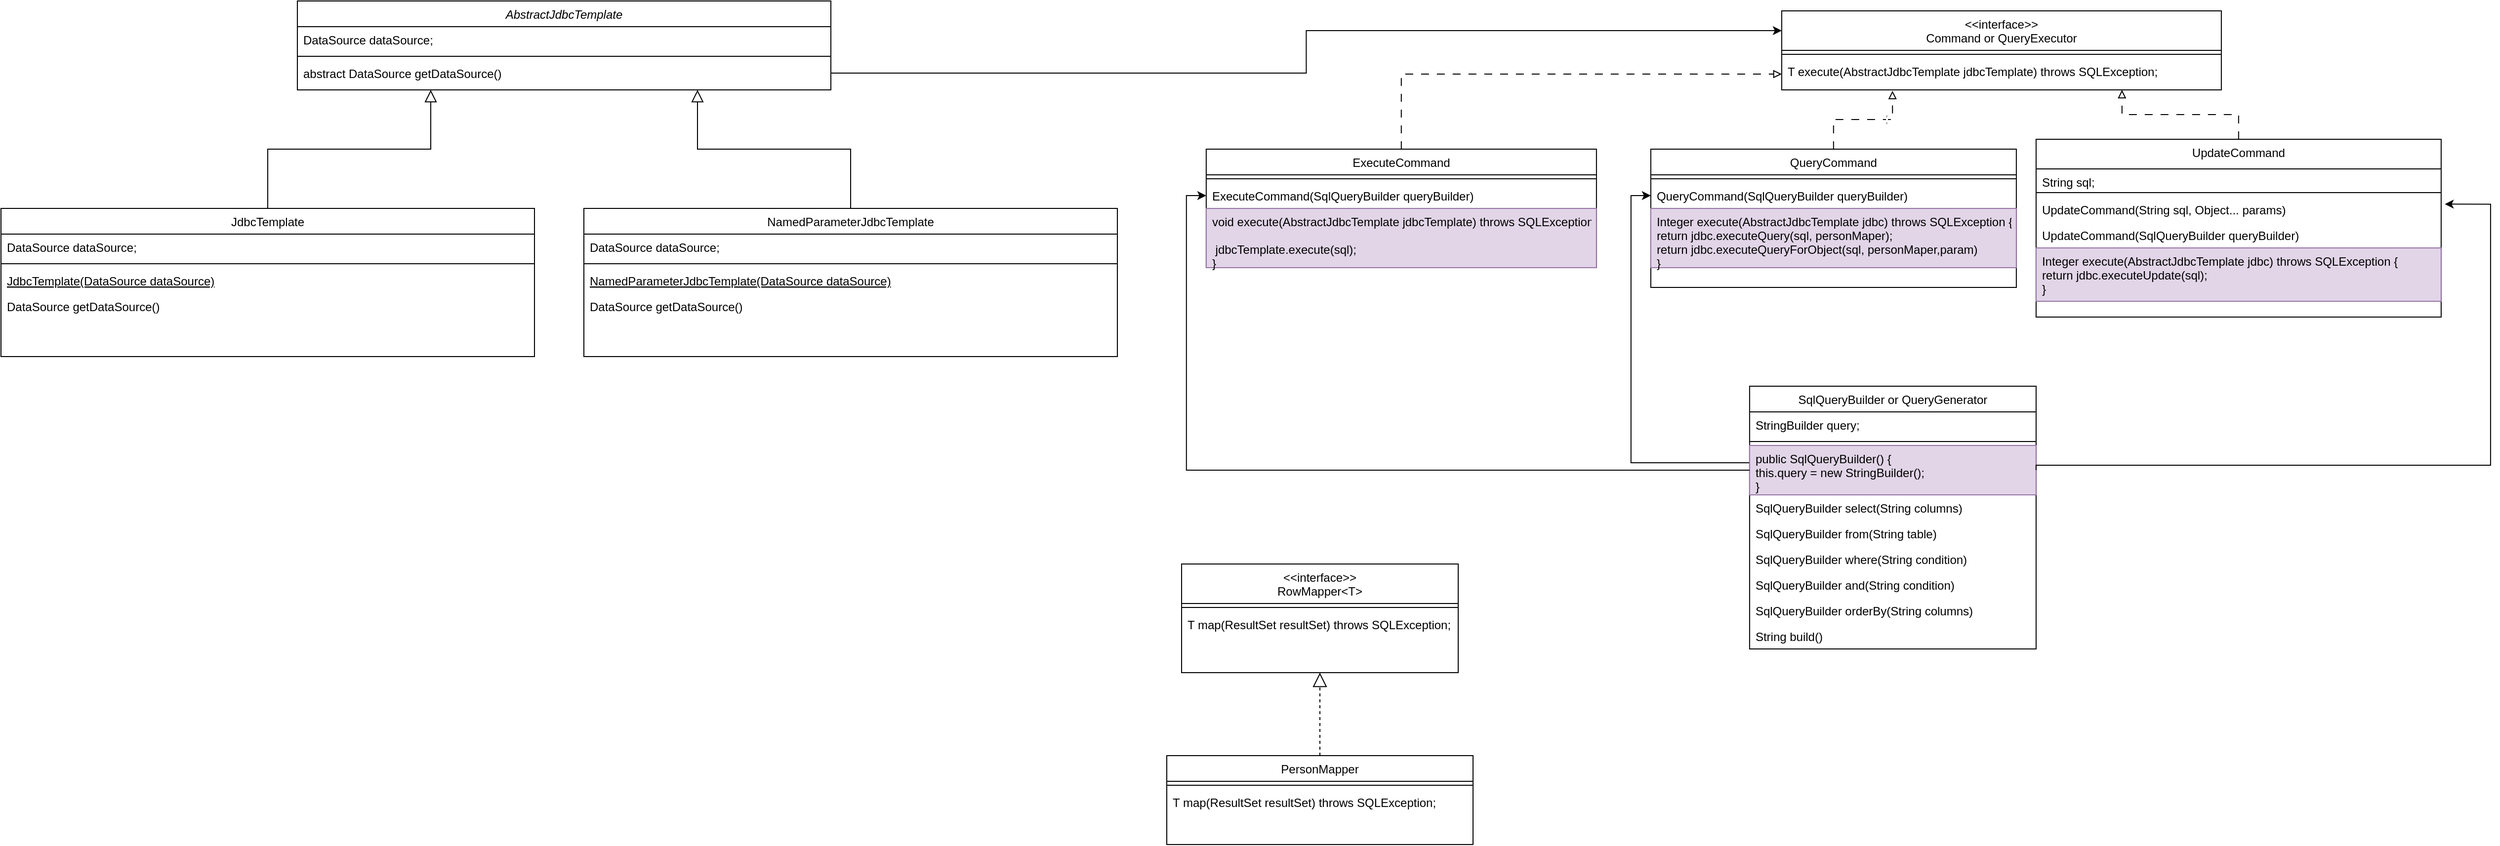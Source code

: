 <mxfile version="21.6.5" type="github">
  <diagram id="C5RBs43oDa-KdzZeNtuy" name="Page-1">
    <mxGraphModel dx="2429" dy="908" grid="1" gridSize="10" guides="1" tooltips="1" connect="1" arrows="1" fold="1" page="1" pageScale="1" pageWidth="827" pageHeight="1169" math="0" shadow="0">
      <root>
        <mxCell id="WIyWlLk6GJQsqaUBKTNV-0" />
        <mxCell id="WIyWlLk6GJQsqaUBKTNV-1" parent="WIyWlLk6GJQsqaUBKTNV-0" />
        <mxCell id="zkfFHV4jXpPFQw0GAbJ--0" value="AbstractJdbcTemplate" style="swimlane;fontStyle=2;align=center;verticalAlign=top;childLayout=stackLayout;horizontal=1;startSize=26;horizontalStack=0;resizeParent=1;resizeLast=0;collapsible=1;marginBottom=0;rounded=0;shadow=0;strokeWidth=1;" parent="WIyWlLk6GJQsqaUBKTNV-1" vertex="1">
          <mxGeometry x="50" y="150" width="540" height="90" as="geometry">
            <mxRectangle x="160" y="150" width="160" height="26" as="alternateBounds" />
          </mxGeometry>
        </mxCell>
        <mxCell id="zkfFHV4jXpPFQw0GAbJ--3" value="DataSource dataSource;" style="text;align=left;verticalAlign=top;spacingLeft=4;spacingRight=4;overflow=hidden;rotatable=0;points=[[0,0.5],[1,0.5]];portConstraint=eastwest;rounded=0;shadow=0;html=0;" parent="zkfFHV4jXpPFQw0GAbJ--0" vertex="1">
          <mxGeometry y="26" width="540" height="26" as="geometry" />
        </mxCell>
        <mxCell id="zkfFHV4jXpPFQw0GAbJ--4" value="" style="line;html=1;strokeWidth=1;align=left;verticalAlign=middle;spacingTop=-1;spacingLeft=3;spacingRight=3;rotatable=0;labelPosition=right;points=[];portConstraint=eastwest;" parent="zkfFHV4jXpPFQw0GAbJ--0" vertex="1">
          <mxGeometry y="52" width="540" height="8" as="geometry" />
        </mxCell>
        <mxCell id="zkfFHV4jXpPFQw0GAbJ--5" value="abstract DataSource getDataSource()" style="text;align=left;verticalAlign=top;spacingLeft=4;spacingRight=4;overflow=hidden;rotatable=0;points=[[0,0.5],[1,0.5]];portConstraint=eastwest;" parent="zkfFHV4jXpPFQw0GAbJ--0" vertex="1">
          <mxGeometry y="60" width="540" height="26" as="geometry" />
        </mxCell>
        <mxCell id="zkfFHV4jXpPFQw0GAbJ--6" value="JdbcTemplate" style="swimlane;fontStyle=0;align=center;verticalAlign=top;childLayout=stackLayout;horizontal=1;startSize=26;horizontalStack=0;resizeParent=1;resizeLast=0;collapsible=1;marginBottom=0;rounded=0;shadow=0;strokeWidth=1;" parent="WIyWlLk6GJQsqaUBKTNV-1" vertex="1">
          <mxGeometry x="-250" y="360" width="540" height="150" as="geometry">
            <mxRectangle x="130" y="380" width="160" height="26" as="alternateBounds" />
          </mxGeometry>
        </mxCell>
        <mxCell id="zkfFHV4jXpPFQw0GAbJ--7" value="DataSource dataSource;" style="text;align=left;verticalAlign=top;spacingLeft=4;spacingRight=4;overflow=hidden;rotatable=0;points=[[0,0.5],[1,0.5]];portConstraint=eastwest;" parent="zkfFHV4jXpPFQw0GAbJ--6" vertex="1">
          <mxGeometry y="26" width="540" height="26" as="geometry" />
        </mxCell>
        <mxCell id="zkfFHV4jXpPFQw0GAbJ--9" value="" style="line;html=1;strokeWidth=1;align=left;verticalAlign=middle;spacingTop=-1;spacingLeft=3;spacingRight=3;rotatable=0;labelPosition=right;points=[];portConstraint=eastwest;" parent="zkfFHV4jXpPFQw0GAbJ--6" vertex="1">
          <mxGeometry y="52" width="540" height="8" as="geometry" />
        </mxCell>
        <mxCell id="zkfFHV4jXpPFQw0GAbJ--10" value="JdbcTemplate(DataSource dataSource)" style="text;align=left;verticalAlign=top;spacingLeft=4;spacingRight=4;overflow=hidden;rotatable=0;points=[[0,0.5],[1,0.5]];portConstraint=eastwest;fontStyle=4" parent="zkfFHV4jXpPFQw0GAbJ--6" vertex="1">
          <mxGeometry y="60" width="540" height="26" as="geometry" />
        </mxCell>
        <mxCell id="zkfFHV4jXpPFQw0GAbJ--11" value="DataSource getDataSource()" style="text;align=left;verticalAlign=top;spacingLeft=4;spacingRight=4;overflow=hidden;rotatable=0;points=[[0,0.5],[1,0.5]];portConstraint=eastwest;" parent="zkfFHV4jXpPFQw0GAbJ--6" vertex="1">
          <mxGeometry y="86" width="540" height="26" as="geometry" />
        </mxCell>
        <mxCell id="zkfFHV4jXpPFQw0GAbJ--12" value="" style="endArrow=block;endSize=10;endFill=0;shadow=0;strokeWidth=1;rounded=0;edgeStyle=elbowEdgeStyle;elbow=vertical;entryX=0.25;entryY=1;entryDx=0;entryDy=0;" parent="WIyWlLk6GJQsqaUBKTNV-1" source="zkfFHV4jXpPFQw0GAbJ--6" target="zkfFHV4jXpPFQw0GAbJ--0" edge="1">
          <mxGeometry width="160" relative="1" as="geometry">
            <mxPoint x="200" y="203" as="sourcePoint" />
            <mxPoint x="250" y="240" as="targetPoint" />
          </mxGeometry>
        </mxCell>
        <mxCell id="zkfFHV4jXpPFQw0GAbJ--16" value="" style="endArrow=block;endSize=10;endFill=0;shadow=0;strokeWidth=1;rounded=0;edgeStyle=elbowEdgeStyle;elbow=vertical;entryX=0.75;entryY=1;entryDx=0;entryDy=0;exitX=0.5;exitY=0;exitDx=0;exitDy=0;" parent="WIyWlLk6GJQsqaUBKTNV-1" source="AwvdgEHr_6fY2VEGVoxY-78" target="zkfFHV4jXpPFQw0GAbJ--0" edge="1">
          <mxGeometry width="160" relative="1" as="geometry">
            <mxPoint x="720" y="420" as="sourcePoint" />
            <mxPoint x="340" y="260" as="targetPoint" />
          </mxGeometry>
        </mxCell>
        <mxCell id="zkfFHV4jXpPFQw0GAbJ--17" value="PersonMapper" style="swimlane;fontStyle=0;align=center;verticalAlign=top;childLayout=stackLayout;horizontal=1;startSize=26;horizontalStack=0;resizeParent=1;resizeLast=0;collapsible=1;marginBottom=0;rounded=0;shadow=0;strokeWidth=1;" parent="WIyWlLk6GJQsqaUBKTNV-1" vertex="1">
          <mxGeometry x="930" y="914" width="310" height="90" as="geometry">
            <mxRectangle x="550" y="140" width="160" height="26" as="alternateBounds" />
          </mxGeometry>
        </mxCell>
        <mxCell id="zkfFHV4jXpPFQw0GAbJ--23" value="" style="line;html=1;strokeWidth=1;align=left;verticalAlign=middle;spacingTop=-1;spacingLeft=3;spacingRight=3;rotatable=0;labelPosition=right;points=[];portConstraint=eastwest;" parent="zkfFHV4jXpPFQw0GAbJ--17" vertex="1">
          <mxGeometry y="26" width="310" height="8" as="geometry" />
        </mxCell>
        <mxCell id="zkfFHV4jXpPFQw0GAbJ--25" value="T map(ResultSet resultSet) throws SQLException;" style="text;align=left;verticalAlign=top;spacingLeft=4;spacingRight=4;overflow=hidden;rotatable=0;points=[[0,0.5],[1,0.5]];portConstraint=eastwest;" parent="zkfFHV4jXpPFQw0GAbJ--17" vertex="1">
          <mxGeometry y="34" width="310" height="26" as="geometry" />
        </mxCell>
        <mxCell id="AwvdgEHr_6fY2VEGVoxY-12" value="&lt;&lt;interface&gt;&gt;&#xa;RowMapper&lt;T&gt;" style="swimlane;fontStyle=0;align=center;verticalAlign=top;childLayout=stackLayout;horizontal=1;startSize=40;horizontalStack=0;resizeParent=1;resizeLast=0;collapsible=1;marginBottom=0;rounded=0;shadow=0;strokeWidth=1;" parent="WIyWlLk6GJQsqaUBKTNV-1" vertex="1">
          <mxGeometry x="945" y="720" width="280" height="110" as="geometry">
            <mxRectangle x="550" y="140" width="160" height="26" as="alternateBounds" />
          </mxGeometry>
        </mxCell>
        <mxCell id="AwvdgEHr_6fY2VEGVoxY-18" value="" style="line;html=1;strokeWidth=1;align=left;verticalAlign=middle;spacingTop=-1;spacingLeft=3;spacingRight=3;rotatable=0;labelPosition=right;points=[];portConstraint=eastwest;" parent="AwvdgEHr_6fY2VEGVoxY-12" vertex="1">
          <mxGeometry y="40" width="280" height="8" as="geometry" />
        </mxCell>
        <mxCell id="AwvdgEHr_6fY2VEGVoxY-19" value="T map(ResultSet resultSet) throws SQLException;" style="text;align=left;verticalAlign=top;spacingLeft=4;spacingRight=4;overflow=hidden;rotatable=0;points=[[0,0.5],[1,0.5]];portConstraint=eastwest;" parent="AwvdgEHr_6fY2VEGVoxY-12" vertex="1">
          <mxGeometry y="48" width="280" height="26" as="geometry" />
        </mxCell>
        <mxCell id="AwvdgEHr_6fY2VEGVoxY-66" style="edgeStyle=orthogonalEdgeStyle;rounded=0;orthogonalLoop=1;jettySize=auto;html=1;entryX=0;entryY=0.5;entryDx=0;entryDy=0;exitX=0.002;exitY=0.35;exitDx=0;exitDy=0;exitPerimeter=0;" parent="WIyWlLk6GJQsqaUBKTNV-1" source="AwvdgEHr_6fY2VEGVoxY-28" target="AwvdgEHr_6fY2VEGVoxY-57" edge="1">
          <mxGeometry relative="1" as="geometry">
            <mxPoint x="2099.94" y="380" as="sourcePoint" />
          </mxGeometry>
        </mxCell>
        <mxCell id="AwvdgEHr_6fY2VEGVoxY-21" value="SqlQueryBuilder or QueryGenerator" style="swimlane;fontStyle=0;align=center;verticalAlign=top;childLayout=stackLayout;horizontal=1;startSize=26;horizontalStack=0;resizeParent=1;resizeLast=0;collapsible=1;marginBottom=0;rounded=0;shadow=0;strokeWidth=1;" parent="WIyWlLk6GJQsqaUBKTNV-1" vertex="1">
          <mxGeometry x="1519.94" y="540" width="290" height="266" as="geometry">
            <mxRectangle x="550" y="140" width="160" height="26" as="alternateBounds" />
          </mxGeometry>
        </mxCell>
        <mxCell id="AwvdgEHr_6fY2VEGVoxY-23" value="StringBuilder query;" style="text;align=left;verticalAlign=top;spacingLeft=4;spacingRight=4;overflow=hidden;rotatable=0;points=[[0,0.5],[1,0.5]];portConstraint=eastwest;rounded=0;shadow=0;html=0;" parent="AwvdgEHr_6fY2VEGVoxY-21" vertex="1">
          <mxGeometry y="26" width="290" height="26" as="geometry" />
        </mxCell>
        <mxCell id="AwvdgEHr_6fY2VEGVoxY-27" value="" style="line;html=1;strokeWidth=1;align=left;verticalAlign=middle;spacingTop=-1;spacingLeft=3;spacingRight=3;rotatable=0;labelPosition=right;points=[];portConstraint=eastwest;" parent="AwvdgEHr_6fY2VEGVoxY-21" vertex="1">
          <mxGeometry y="52" width="290" height="8" as="geometry" />
        </mxCell>
        <mxCell id="AwvdgEHr_6fY2VEGVoxY-28" value="public SqlQueryBuilder() {&#xa;    this.query = new StringBuilder();&#xa;}" style="text;align=left;verticalAlign=top;spacingLeft=4;spacingRight=4;overflow=hidden;rotatable=0;points=[[0,0.5],[1,0.5]];portConstraint=eastwest;fillColor=#e1d5e7;strokeColor=#9673a6;" parent="AwvdgEHr_6fY2VEGVoxY-21" vertex="1">
          <mxGeometry y="60" width="290" height="50" as="geometry" />
        </mxCell>
        <mxCell id="AwvdgEHr_6fY2VEGVoxY-29" value="SqlQueryBuilder select(String columns)" style="text;align=left;verticalAlign=top;spacingLeft=4;spacingRight=4;overflow=hidden;rotatable=0;points=[[0,0.5],[1,0.5]];portConstraint=eastwest;" parent="AwvdgEHr_6fY2VEGVoxY-21" vertex="1">
          <mxGeometry y="110" width="290" height="26" as="geometry" />
        </mxCell>
        <mxCell id="AwvdgEHr_6fY2VEGVoxY-39" value="SqlQueryBuilder from(String table)" style="text;align=left;verticalAlign=top;spacingLeft=4;spacingRight=4;overflow=hidden;rotatable=0;points=[[0,0.5],[1,0.5]];portConstraint=eastwest;" parent="AwvdgEHr_6fY2VEGVoxY-21" vertex="1">
          <mxGeometry y="136" width="290" height="26" as="geometry" />
        </mxCell>
        <mxCell id="AwvdgEHr_6fY2VEGVoxY-40" value="SqlQueryBuilder where(String condition)" style="text;align=left;verticalAlign=top;spacingLeft=4;spacingRight=4;overflow=hidden;rotatable=0;points=[[0,0.5],[1,0.5]];portConstraint=eastwest;" parent="AwvdgEHr_6fY2VEGVoxY-21" vertex="1">
          <mxGeometry y="162" width="290" height="26" as="geometry" />
        </mxCell>
        <mxCell id="AwvdgEHr_6fY2VEGVoxY-41" value="SqlQueryBuilder and(String condition)" style="text;align=left;verticalAlign=top;spacingLeft=4;spacingRight=4;overflow=hidden;rotatable=0;points=[[0,0.5],[1,0.5]];portConstraint=eastwest;" parent="AwvdgEHr_6fY2VEGVoxY-21" vertex="1">
          <mxGeometry y="188" width="290" height="26" as="geometry" />
        </mxCell>
        <mxCell id="AwvdgEHr_6fY2VEGVoxY-42" value="SqlQueryBuilder orderBy(String columns)" style="text;align=left;verticalAlign=top;spacingLeft=4;spacingRight=4;overflow=hidden;rotatable=0;points=[[0,0.5],[1,0.5]];portConstraint=eastwest;" parent="AwvdgEHr_6fY2VEGVoxY-21" vertex="1">
          <mxGeometry y="214" width="290" height="26" as="geometry" />
        </mxCell>
        <mxCell id="AwvdgEHr_6fY2VEGVoxY-43" value="String build()" style="text;align=left;verticalAlign=top;spacingLeft=4;spacingRight=4;overflow=hidden;rotatable=0;points=[[0,0.5],[1,0.5]];portConstraint=eastwest;" parent="AwvdgEHr_6fY2VEGVoxY-21" vertex="1">
          <mxGeometry y="240" width="290" height="26" as="geometry" />
        </mxCell>
        <mxCell id="AwvdgEHr_6fY2VEGVoxY-32" value="" style="endArrow=block;dashed=1;endFill=0;endSize=12;html=1;rounded=0;entryX=0.5;entryY=1;entryDx=0;entryDy=0;exitX=0.5;exitY=0;exitDx=0;exitDy=0;" parent="WIyWlLk6GJQsqaUBKTNV-1" source="zkfFHV4jXpPFQw0GAbJ--17" target="AwvdgEHr_6fY2VEGVoxY-12" edge="1">
          <mxGeometry width="160" relative="1" as="geometry">
            <mxPoint x="765" y="1064" as="sourcePoint" />
            <mxPoint x="925" y="1064" as="targetPoint" />
            <Array as="points" />
          </mxGeometry>
        </mxCell>
        <mxCell id="AwvdgEHr_6fY2VEGVoxY-44" value="&lt;&lt;interface&gt;&gt;&#xa;Command or QueryExecutor" style="swimlane;fontStyle=0;align=center;verticalAlign=top;childLayout=stackLayout;horizontal=1;startSize=40;horizontalStack=0;resizeParent=1;resizeLast=0;collapsible=1;marginBottom=0;rounded=0;shadow=0;strokeWidth=1;" parent="WIyWlLk6GJQsqaUBKTNV-1" vertex="1">
          <mxGeometry x="1552.44" y="160" width="445" height="80" as="geometry">
            <mxRectangle x="550" y="140" width="160" height="26" as="alternateBounds" />
          </mxGeometry>
        </mxCell>
        <mxCell id="AwvdgEHr_6fY2VEGVoxY-46" value="" style="line;html=1;strokeWidth=1;align=left;verticalAlign=middle;spacingTop=-1;spacingLeft=3;spacingRight=3;rotatable=0;labelPosition=right;points=[];portConstraint=eastwest;" parent="AwvdgEHr_6fY2VEGVoxY-44" vertex="1">
          <mxGeometry y="40" width="445" height="8" as="geometry" />
        </mxCell>
        <mxCell id="AwvdgEHr_6fY2VEGVoxY-47" value=" T execute(AbstractJdbcTemplate jdbcTemplate) throws SQLException;" style="text;align=left;verticalAlign=top;spacingLeft=4;spacingRight=4;overflow=hidden;rotatable=0;points=[[0,0.5],[1,0.5]];portConstraint=eastwest;" parent="AwvdgEHr_6fY2VEGVoxY-44" vertex="1">
          <mxGeometry y="48" width="445" height="32" as="geometry" />
        </mxCell>
        <mxCell id="AwvdgEHr_6fY2VEGVoxY-64" style="edgeStyle=orthogonalEdgeStyle;rounded=0;orthogonalLoop=1;jettySize=auto;html=1;dashed=1;dashPattern=8 8;endArrow=block;endFill=0;entryX=0.252;entryY=1.028;entryDx=0;entryDy=0;entryPerimeter=0;" parent="WIyWlLk6GJQsqaUBKTNV-1" source="AwvdgEHr_6fY2VEGVoxY-54" target="AwvdgEHr_6fY2VEGVoxY-47" edge="1">
          <mxGeometry relative="1" as="geometry">
            <mxPoint x="2489.94" y="70" as="targetPoint" />
          </mxGeometry>
        </mxCell>
        <mxCell id="AwvdgEHr_6fY2VEGVoxY-65" value="&lt;hr&gt;&lt;hr&gt;" style="edgeLabel;html=1;align=center;verticalAlign=middle;resizable=0;points=[];" parent="AwvdgEHr_6fY2VEGVoxY-64" vertex="1" connectable="0">
          <mxGeometry x="0.386" relative="1" as="geometry">
            <mxPoint as="offset" />
          </mxGeometry>
        </mxCell>
        <mxCell id="AwvdgEHr_6fY2VEGVoxY-54" value="QueryCommand" style="swimlane;fontStyle=0;align=center;verticalAlign=top;childLayout=stackLayout;horizontal=1;startSize=26;horizontalStack=0;resizeParent=1;resizeLast=0;collapsible=1;marginBottom=0;rounded=0;shadow=0;strokeWidth=1;" parent="WIyWlLk6GJQsqaUBKTNV-1" vertex="1">
          <mxGeometry x="1419.94" y="300" width="370" height="140" as="geometry">
            <mxRectangle x="340" y="380" width="170" height="26" as="alternateBounds" />
          </mxGeometry>
        </mxCell>
        <mxCell id="AwvdgEHr_6fY2VEGVoxY-56" value="" style="line;html=1;strokeWidth=1;align=left;verticalAlign=middle;spacingTop=-1;spacingLeft=3;spacingRight=3;rotatable=0;labelPosition=right;points=[];portConstraint=eastwest;" parent="AwvdgEHr_6fY2VEGVoxY-54" vertex="1">
          <mxGeometry y="26" width="370" height="8" as="geometry" />
        </mxCell>
        <mxCell id="AwvdgEHr_6fY2VEGVoxY-57" value=" QueryCommand(SqlQueryBuilder queryBuilder)" style="text;align=left;verticalAlign=top;spacingLeft=4;spacingRight=4;overflow=hidden;rotatable=0;points=[[0,0.5],[1,0.5]];portConstraint=eastwest;" parent="AwvdgEHr_6fY2VEGVoxY-54" vertex="1">
          <mxGeometry y="34" width="370" height="26" as="geometry" />
        </mxCell>
        <mxCell id="AwvdgEHr_6fY2VEGVoxY-58" value="Integer execute(AbstractJdbcTemplate jdbc) throws SQLException {&#xa;return jdbc.executeQuery(sql, personMaper);&#xa;return jdbc.executeQueryForObject(sql, personMaper,param)&#xa;}" style="text;align=left;verticalAlign=top;spacingLeft=4;spacingRight=4;overflow=hidden;rotatable=0;points=[[0,0.5],[1,0.5]];portConstraint=eastwest;fillColor=#e1d5e7;strokeColor=#9673a6;" parent="AwvdgEHr_6fY2VEGVoxY-54" vertex="1">
          <mxGeometry y="60" width="370" height="60" as="geometry" />
        </mxCell>
        <mxCell id="AwvdgEHr_6fY2VEGVoxY-87" style="edgeStyle=orthogonalEdgeStyle;rounded=0;orthogonalLoop=1;jettySize=auto;html=1;entryX=0.774;entryY=1;entryDx=0;entryDy=0;entryPerimeter=0;dashed=1;dashPattern=8 8;endArrow=block;endFill=0;" parent="WIyWlLk6GJQsqaUBKTNV-1" source="AwvdgEHr_6fY2VEGVoxY-67" target="AwvdgEHr_6fY2VEGVoxY-47" edge="1">
          <mxGeometry relative="1" as="geometry">
            <mxPoint x="1819.94" y="250" as="targetPoint" />
          </mxGeometry>
        </mxCell>
        <mxCell id="AwvdgEHr_6fY2VEGVoxY-67" value="UpdateCommand" style="swimlane;fontStyle=0;align=center;verticalAlign=top;childLayout=stackLayout;horizontal=1;startSize=30;horizontalStack=0;resizeParent=1;resizeLast=0;collapsible=1;marginBottom=0;rounded=0;shadow=0;strokeWidth=1;" parent="WIyWlLk6GJQsqaUBKTNV-1" vertex="1">
          <mxGeometry x="1809.94" y="290" width="410" height="180" as="geometry">
            <mxRectangle x="340" y="380" width="170" height="26" as="alternateBounds" />
          </mxGeometry>
        </mxCell>
        <mxCell id="gIPm1pphjcZ5rUxCbf_R-5" value="String sql;" style="text;align=left;verticalAlign=top;spacingLeft=4;spacingRight=4;overflow=hidden;rotatable=0;points=[[0,0.5],[1,0.5]];portConstraint=eastwest;" vertex="1" parent="AwvdgEHr_6fY2VEGVoxY-67">
          <mxGeometry y="30" width="410" height="20" as="geometry" />
        </mxCell>
        <mxCell id="AwvdgEHr_6fY2VEGVoxY-68" value="" style="line;html=1;strokeWidth=1;align=left;verticalAlign=middle;spacingTop=-1;spacingLeft=3;spacingRight=3;rotatable=0;labelPosition=right;points=[];portConstraint=eastwest;" parent="AwvdgEHr_6fY2VEGVoxY-67" vertex="1">
          <mxGeometry y="50" width="410" height="8" as="geometry" />
        </mxCell>
        <mxCell id="AwvdgEHr_6fY2VEGVoxY-69" value="UpdateCommand(String sql, Object... params) " style="text;align=left;verticalAlign=top;spacingLeft=4;spacingRight=4;overflow=hidden;rotatable=0;points=[[0,0.5],[1,0.5]];portConstraint=eastwest;" parent="AwvdgEHr_6fY2VEGVoxY-67" vertex="1">
          <mxGeometry y="58" width="410" height="26" as="geometry" />
        </mxCell>
        <mxCell id="AwvdgEHr_6fY2VEGVoxY-72" value=" UpdateCommand(SqlQueryBuilder queryBuilder)" style="text;align=left;verticalAlign=top;spacingLeft=4;spacingRight=4;overflow=hidden;rotatable=0;points=[[0,0.5],[1,0.5]];portConstraint=eastwest;" parent="AwvdgEHr_6fY2VEGVoxY-67" vertex="1">
          <mxGeometry y="84" width="410" height="26" as="geometry" />
        </mxCell>
        <mxCell id="AwvdgEHr_6fY2VEGVoxY-70" value="Integer execute(AbstractJdbcTemplate jdbc) throws SQLException {&#xa;        return jdbc.executeUpdate(sql);&#xa;    }" style="text;align=left;verticalAlign=top;spacingLeft=4;spacingRight=4;overflow=hidden;rotatable=0;points=[[0,0.5],[1,0.5]];portConstraint=eastwest;fillColor=#e1d5e7;strokeColor=#9673a6;" parent="AwvdgEHr_6fY2VEGVoxY-67" vertex="1">
          <mxGeometry y="110" width="410" height="54" as="geometry" />
        </mxCell>
        <mxCell id="AwvdgEHr_6fY2VEGVoxY-73" style="edgeStyle=orthogonalEdgeStyle;rounded=0;orthogonalLoop=1;jettySize=auto;html=1;entryX=1.009;entryY=0.295;entryDx=0;entryDy=0;entryPerimeter=0;exitX=1;exitY=0.5;exitDx=0;exitDy=0;" parent="WIyWlLk6GJQsqaUBKTNV-1" source="AwvdgEHr_6fY2VEGVoxY-28" target="AwvdgEHr_6fY2VEGVoxY-69" edge="1">
          <mxGeometry relative="1" as="geometry">
            <Array as="points">
              <mxPoint x="1809.94" y="620" />
              <mxPoint x="2269.94" y="620" />
              <mxPoint x="2269.94" y="356" />
            </Array>
          </mxGeometry>
        </mxCell>
        <mxCell id="AwvdgEHr_6fY2VEGVoxY-78" value="NamedParameterJdbcTemplate" style="swimlane;fontStyle=0;align=center;verticalAlign=top;childLayout=stackLayout;horizontal=1;startSize=26;horizontalStack=0;resizeParent=1;resizeLast=0;collapsible=1;marginBottom=0;rounded=0;shadow=0;strokeWidth=1;" parent="WIyWlLk6GJQsqaUBKTNV-1" vertex="1">
          <mxGeometry x="340" y="360" width="540" height="150" as="geometry">
            <mxRectangle x="130" y="380" width="160" height="26" as="alternateBounds" />
          </mxGeometry>
        </mxCell>
        <mxCell id="AwvdgEHr_6fY2VEGVoxY-79" value="DataSource dataSource;" style="text;align=left;verticalAlign=top;spacingLeft=4;spacingRight=4;overflow=hidden;rotatable=0;points=[[0,0.5],[1,0.5]];portConstraint=eastwest;" parent="AwvdgEHr_6fY2VEGVoxY-78" vertex="1">
          <mxGeometry y="26" width="540" height="26" as="geometry" />
        </mxCell>
        <mxCell id="AwvdgEHr_6fY2VEGVoxY-81" value="" style="line;html=1;strokeWidth=1;align=left;verticalAlign=middle;spacingTop=-1;spacingLeft=3;spacingRight=3;rotatable=0;labelPosition=right;points=[];portConstraint=eastwest;" parent="AwvdgEHr_6fY2VEGVoxY-78" vertex="1">
          <mxGeometry y="52" width="540" height="8" as="geometry" />
        </mxCell>
        <mxCell id="AwvdgEHr_6fY2VEGVoxY-82" value="NamedParameterJdbcTemplate(DataSource dataSource)" style="text;align=left;verticalAlign=top;spacingLeft=4;spacingRight=4;overflow=hidden;rotatable=0;points=[[0,0.5],[1,0.5]];portConstraint=eastwest;fontStyle=4" parent="AwvdgEHr_6fY2VEGVoxY-78" vertex="1">
          <mxGeometry y="60" width="540" height="26" as="geometry" />
        </mxCell>
        <mxCell id="AwvdgEHr_6fY2VEGVoxY-83" value="DataSource getDataSource()" style="text;align=left;verticalAlign=top;spacingLeft=4;spacingRight=4;overflow=hidden;rotatable=0;points=[[0,0.5],[1,0.5]];portConstraint=eastwest;" parent="AwvdgEHr_6fY2VEGVoxY-78" vertex="1">
          <mxGeometry y="86" width="540" height="26" as="geometry" />
        </mxCell>
        <mxCell id="gIPm1pphjcZ5rUxCbf_R-4" style="edgeStyle=orthogonalEdgeStyle;rounded=0;orthogonalLoop=1;jettySize=auto;html=1;entryX=0;entryY=0.5;entryDx=0;entryDy=0;dashed=1;dashPattern=8 8;endArrow=block;endFill=0;" edge="1" parent="WIyWlLk6GJQsqaUBKTNV-1" source="gIPm1pphjcZ5rUxCbf_R-0" target="AwvdgEHr_6fY2VEGVoxY-47">
          <mxGeometry relative="1" as="geometry" />
        </mxCell>
        <mxCell id="gIPm1pphjcZ5rUxCbf_R-0" value="ExecuteCommand" style="swimlane;fontStyle=0;align=center;verticalAlign=top;childLayout=stackLayout;horizontal=1;startSize=26;horizontalStack=0;resizeParent=1;resizeLast=0;collapsible=1;marginBottom=0;rounded=0;shadow=0;strokeWidth=1;" vertex="1" parent="WIyWlLk6GJQsqaUBKTNV-1">
          <mxGeometry x="969.94" y="300" width="395" height="120" as="geometry">
            <mxRectangle x="340" y="380" width="170" height="26" as="alternateBounds" />
          </mxGeometry>
        </mxCell>
        <mxCell id="gIPm1pphjcZ5rUxCbf_R-1" value="" style="line;html=1;strokeWidth=1;align=left;verticalAlign=middle;spacingTop=-1;spacingLeft=3;spacingRight=3;rotatable=0;labelPosition=right;points=[];portConstraint=eastwest;" vertex="1" parent="gIPm1pphjcZ5rUxCbf_R-0">
          <mxGeometry y="26" width="395" height="8" as="geometry" />
        </mxCell>
        <mxCell id="gIPm1pphjcZ5rUxCbf_R-2" value="ExecuteCommand(SqlQueryBuilder queryBuilder)" style="text;align=left;verticalAlign=top;spacingLeft=4;spacingRight=4;overflow=hidden;rotatable=0;points=[[0,0.5],[1,0.5]];portConstraint=eastwest;" vertex="1" parent="gIPm1pphjcZ5rUxCbf_R-0">
          <mxGeometry y="34" width="395" height="26" as="geometry" />
        </mxCell>
        <mxCell id="gIPm1pphjcZ5rUxCbf_R-3" value="void execute(AbstractJdbcTemplate jdbcTemplate) throws SQLException {&#xa;&#xa; jdbcTemplate.execute(sql);&#xa;}" style="text;align=left;verticalAlign=top;spacingLeft=4;spacingRight=4;overflow=hidden;rotatable=0;points=[[0,0.5],[1,0.5]];portConstraint=eastwest;fillColor=#e1d5e7;strokeColor=#9673a6;" vertex="1" parent="gIPm1pphjcZ5rUxCbf_R-0">
          <mxGeometry y="60" width="395" height="60" as="geometry" />
        </mxCell>
        <mxCell id="gIPm1pphjcZ5rUxCbf_R-6" style="edgeStyle=orthogonalEdgeStyle;rounded=0;orthogonalLoop=1;jettySize=auto;html=1;entryX=0;entryY=0.5;entryDx=0;entryDy=0;" edge="1" parent="WIyWlLk6GJQsqaUBKTNV-1" source="AwvdgEHr_6fY2VEGVoxY-28" target="gIPm1pphjcZ5rUxCbf_R-2">
          <mxGeometry relative="1" as="geometry" />
        </mxCell>
        <mxCell id="gIPm1pphjcZ5rUxCbf_R-7" style="edgeStyle=orthogonalEdgeStyle;rounded=0;orthogonalLoop=1;jettySize=auto;html=1;entryX=0;entryY=0.25;entryDx=0;entryDy=0;" edge="1" parent="WIyWlLk6GJQsqaUBKTNV-1" source="zkfFHV4jXpPFQw0GAbJ--5" target="AwvdgEHr_6fY2VEGVoxY-44">
          <mxGeometry relative="1" as="geometry" />
        </mxCell>
      </root>
    </mxGraphModel>
  </diagram>
</mxfile>
